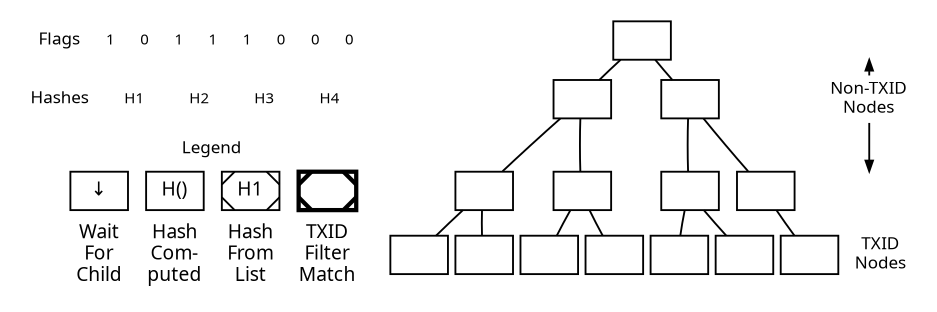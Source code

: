 digraph merkleblock {

//size="6.25,2.22";
size="6.25";
rankdir=BT
nodesep=0.1
splines="false"

edge [ penwidth = 1.75, fontname="Sans" ]
node [ penwidth = 1.75, shape = "box", fontname="Sans", ]
graph [ penwidth = 1.75, fontname="Sans", fontsize = 16 ]

subgraph cluster_flags {
    node [ label = "", width=0.2, height=0.2, fontsize = 14, shape = "none" ];
    graph [ penwidth = 0 ];

    flag8 [ label = "0" ];
    flag7 [ label = "0" ];
    flag6 [ label = "0" ];
    flag5 [ label = "1" ];
    flag4 [ label = "1" ];
    flag3 [ label = "1" ];
    flag2 [ label = "0" ];
    flag1 [ label = "1" ];
    flag_label [ label = "Flags", shape = "none", fontsize = 16 ];
}

subgraph cluster_hashes {
    graph [ penwidth = 0 ];
    node [ shape = "none" ];

    hash4 [ label = "H4" ];
    hash3 [ label = "H3" ];
    hash2 [ label = "H2" ];
    hash1 [ label = "H1" ];
    hash_label [ label = "Hashes", shape = "none", fontsize = 16 ];
}

hash_label -> flag_label [ style = "invis" ];

subgraph cluster_legend {
    node [ label = "", fontsize = 18 ];
    graph [ penwidth = 0 ];
    edge [ style = "invis" ];
    ranksep = 3;


    {
        node [ shape = "none" ];
        matched_filter_label [ label = "TXID\nFilter\nMatch" ];
        hash_from_list_label [ label = "Hash\nFrom\nList" ];
        hash_computed_label [ label = "Hash\nCom-\nputed" ];
        waiting_label [ label = "Wait\nFor\nChild" ];
    }

    matched_filter [ penwidth = 4, style = "diagonals", bgcolor = grey ];
    hash_from_list [ label = "H1", style = "diagonals" ];
    hash_computed [ label = "H()" ];
    waiting [ label = "↓" ];

    pre_legend_label [ label = "", style = "invis", width=0, height=0 ];
    legend_label [ label = "", style = "invis", width=0, height=0 ];
    pre_legend_label -> legend_label [ style = "invis" ];



    waiting_label -> waiting;
    hash_from_list_label -> hash_from_list;
    hash_computed_label -> hash_computed;
    matched_filter_label -> matched_filter;

    labelloc = b;
    label = "Legend"

}

legend_label -> hash_label [ style = "invis" ];

subgraph cluster_tree {
    edge [ dir = "none" ];
    node [ label = "", fontsize = 16 ];
    graph [ penwidth = 0 ];

    {
    root_row [ shape = "none" ];
    row1 [ shape = "none", label = "Non-TXID\nNodes" ];
    row2 [ shape = "none", style = "invis", width = 1.2 ];
    txid_row [ label = "TXID\nNodes", shape = "none" ];

    row2 -> row1 [ dir = "back" ];
    row1 -> root_row [ dir = ""];
    txid_row -> row2 [ style = "invis" ];
    }

    G;
    F;
    E;
    D;
    C;
    B;
    A;

    A -> AB;
    B -> AB;
    C -> CD;
    D -> CD;
    E -> EF;
    F -> EF;
    G -> G2;

    AB -> A [ constraint = false, style = "invis" ];
    AB -> B [ constraint = false, style = "invis" ];
    CD -> C [ constraint = false, style = "invis" ];
    CD -> D [ constraint = false, style = "invis" ];
    EF -> E [ constraint = false, style = "invis" ];
    EF -> F [ constraint = false, style = "invis" ];
    G2 -> G [ constraint = false, style = "invis" ];

    AB -> ABCD;
    CD -> ABCD;
    EF -> EFG2;
    G2 -> EFG2;

    ABCD -> AB [ constraint = false, style = "invis" ];
    ABCD -> CD [ constraint = false, style = "invis" ];
    EFG2 -> EF [ constraint = false, style = "invis" ];
    EFG2 -> G2 [ constraint = false, style = "invis" ];

    ABCD -> ROOT;
    EFG2 -> ROOT;

    ROOT -> ABCD [ constraint = false, style = "invis" ];
    ROOT -> EFG2 [ constraint = false, style = "invis" ];

}

//label = "Parsing A MerkleBlock Message"
}

